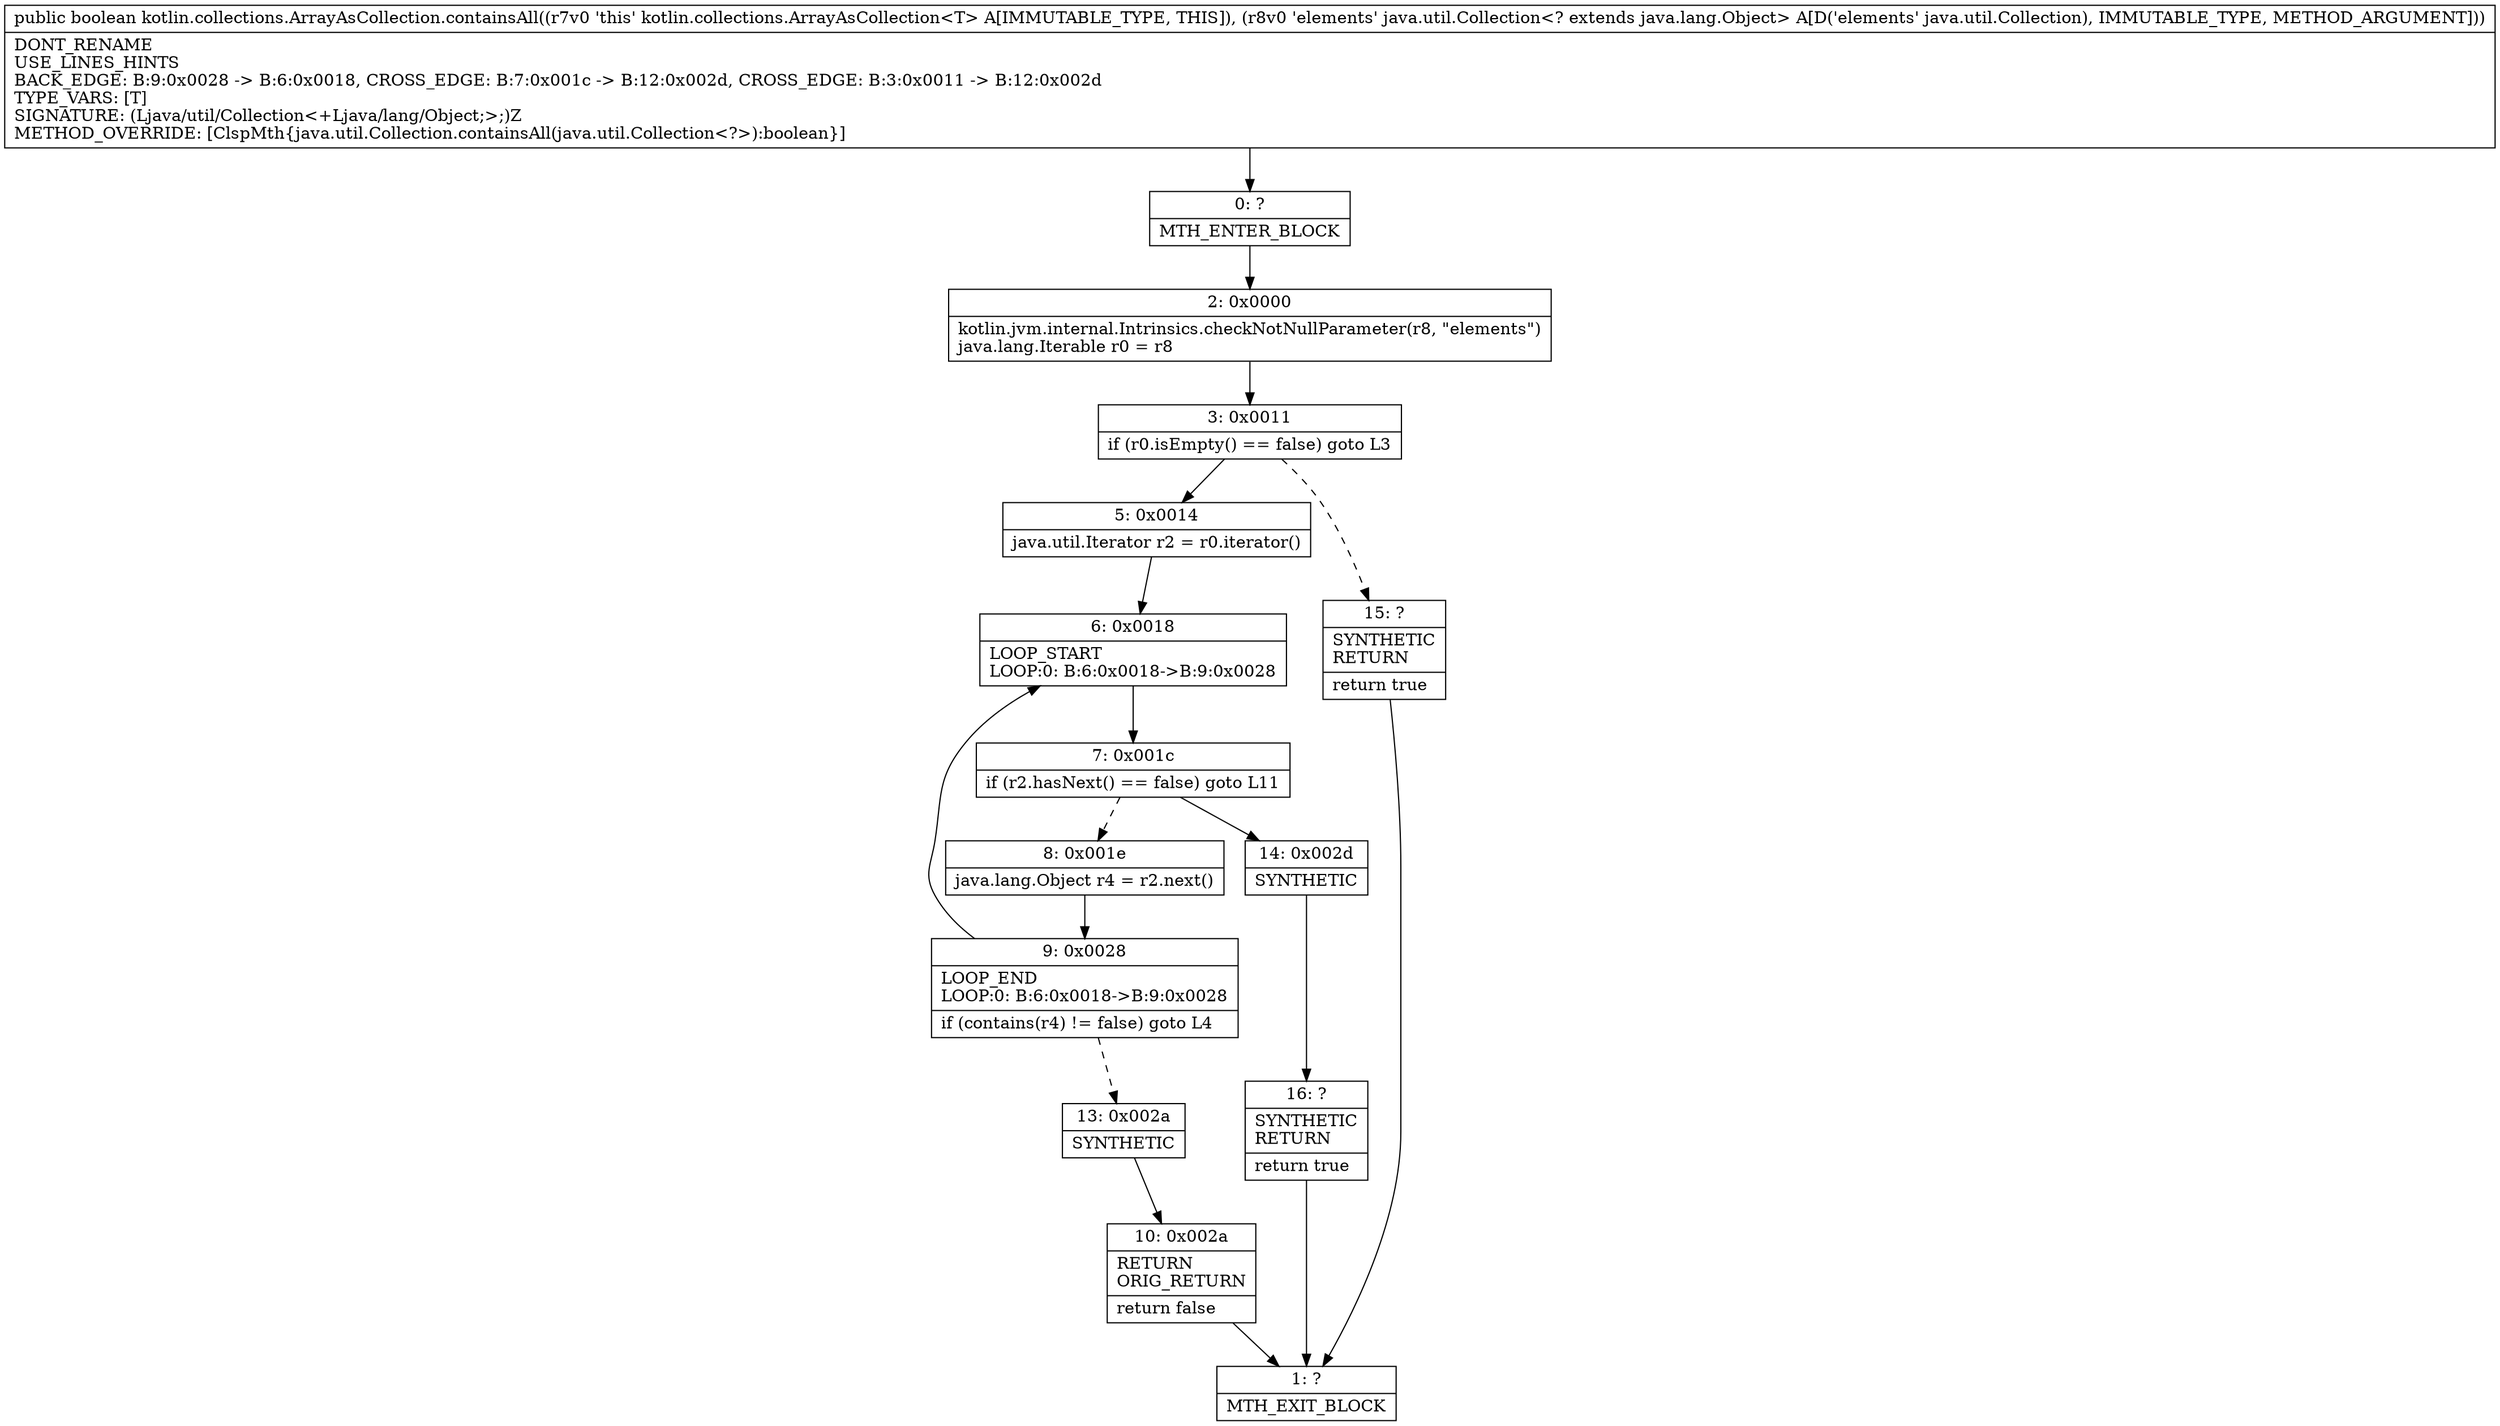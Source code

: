 digraph "CFG forkotlin.collections.ArrayAsCollection.containsAll(Ljava\/util\/Collection;)Z" {
Node_0 [shape=record,label="{0\:\ ?|MTH_ENTER_BLOCK\l}"];
Node_2 [shape=record,label="{2\:\ 0x0000|kotlin.jvm.internal.Intrinsics.checkNotNullParameter(r8, \"elements\")\ljava.lang.Iterable r0 = r8\l}"];
Node_3 [shape=record,label="{3\:\ 0x0011|if (r0.isEmpty() == false) goto L3\l}"];
Node_5 [shape=record,label="{5\:\ 0x0014|java.util.Iterator r2 = r0.iterator()\l}"];
Node_6 [shape=record,label="{6\:\ 0x0018|LOOP_START\lLOOP:0: B:6:0x0018\-\>B:9:0x0028\l}"];
Node_7 [shape=record,label="{7\:\ 0x001c|if (r2.hasNext() == false) goto L11\l}"];
Node_8 [shape=record,label="{8\:\ 0x001e|java.lang.Object r4 = r2.next()\l}"];
Node_9 [shape=record,label="{9\:\ 0x0028|LOOP_END\lLOOP:0: B:6:0x0018\-\>B:9:0x0028\l|if (contains(r4) != false) goto L4\l}"];
Node_13 [shape=record,label="{13\:\ 0x002a|SYNTHETIC\l}"];
Node_10 [shape=record,label="{10\:\ 0x002a|RETURN\lORIG_RETURN\l|return false\l}"];
Node_1 [shape=record,label="{1\:\ ?|MTH_EXIT_BLOCK\l}"];
Node_14 [shape=record,label="{14\:\ 0x002d|SYNTHETIC\l}"];
Node_16 [shape=record,label="{16\:\ ?|SYNTHETIC\lRETURN\l|return true\l}"];
Node_15 [shape=record,label="{15\:\ ?|SYNTHETIC\lRETURN\l|return true\l}"];
MethodNode[shape=record,label="{public boolean kotlin.collections.ArrayAsCollection.containsAll((r7v0 'this' kotlin.collections.ArrayAsCollection\<T\> A[IMMUTABLE_TYPE, THIS]), (r8v0 'elements' java.util.Collection\<? extends java.lang.Object\> A[D('elements' java.util.Collection), IMMUTABLE_TYPE, METHOD_ARGUMENT]))  | DONT_RENAME\lUSE_LINES_HINTS\lBACK_EDGE: B:9:0x0028 \-\> B:6:0x0018, CROSS_EDGE: B:7:0x001c \-\> B:12:0x002d, CROSS_EDGE: B:3:0x0011 \-\> B:12:0x002d\lTYPE_VARS: [T]\lSIGNATURE: (Ljava\/util\/Collection\<+Ljava\/lang\/Object;\>;)Z\lMETHOD_OVERRIDE: [ClspMth\{java.util.Collection.containsAll(java.util.Collection\<?\>):boolean\}]\l}"];
MethodNode -> Node_0;Node_0 -> Node_2;
Node_2 -> Node_3;
Node_3 -> Node_5;
Node_3 -> Node_15[style=dashed];
Node_5 -> Node_6;
Node_6 -> Node_7;
Node_7 -> Node_8[style=dashed];
Node_7 -> Node_14;
Node_8 -> Node_9;
Node_9 -> Node_6;
Node_9 -> Node_13[style=dashed];
Node_13 -> Node_10;
Node_10 -> Node_1;
Node_14 -> Node_16;
Node_16 -> Node_1;
Node_15 -> Node_1;
}

